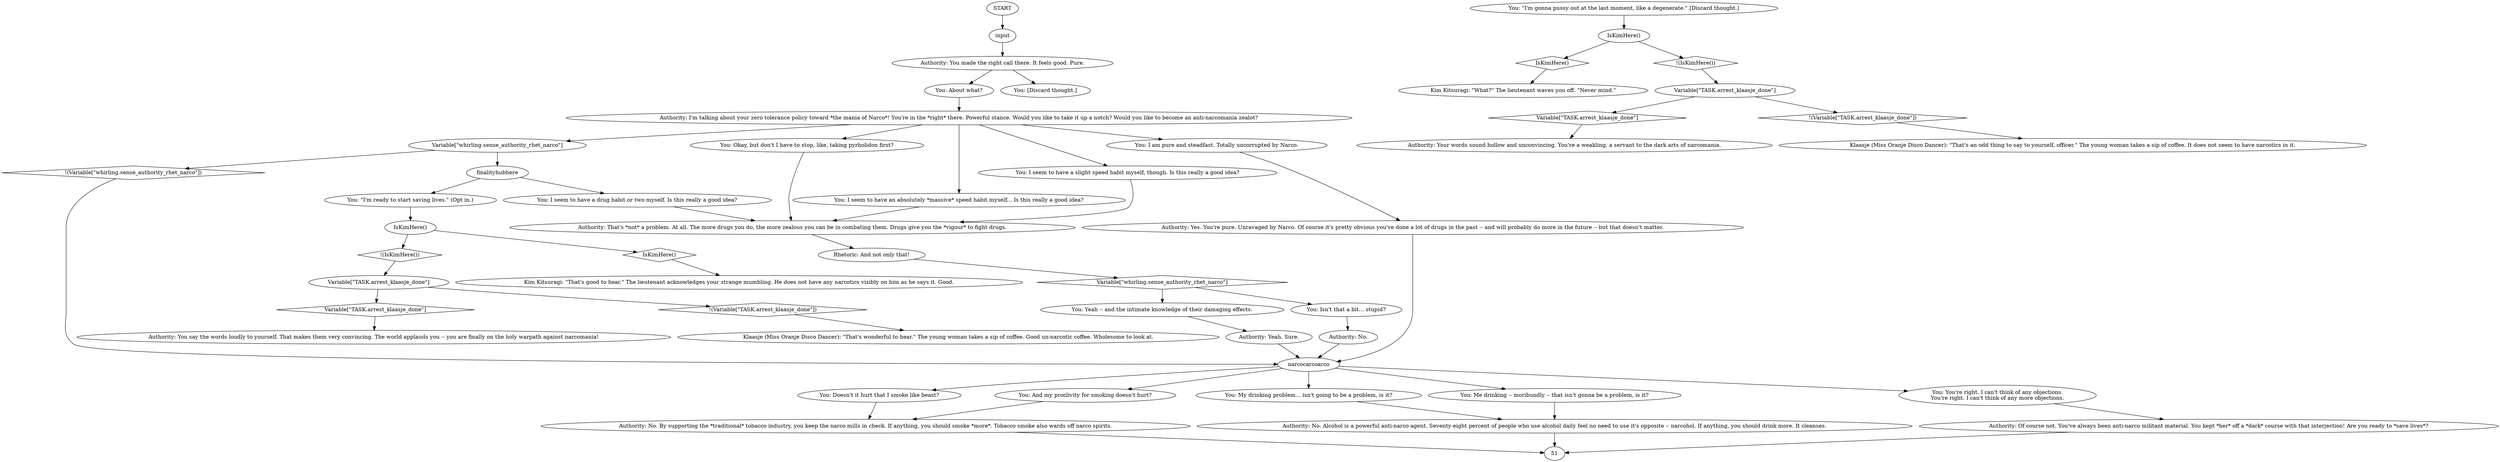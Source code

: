 # WHIRLING F3 ORB / narcomania afterthought
# narcomania afterthought
# ==================================================
digraph G {
	  0 [label="START"];
	  1 [label="input"];
	  2 [label="Authority: Of course not. You've always been anti-narco militant material. You kept *her* off a *dark* course with that interjection! Are you ready to *save lives*?"];
	  3 [label="Klaasje (Miss Oranje Disco Dancer): \"That's wonderful to hear.\" The young woman takes a sip of coffee. Good un-narcotic coffee. Wholesome to look at."];
	  4 [label="You: And my proclivity for smoking doesn't hurt?"];
	  5 [label="Authority: You made the right call there. It feels good. Pure."];
	  6 [label="Authority: That's *not* a problem. At all. The more drugs you do, the more zealous you can be in combating them. Drugs give you the *vigour* to fight drugs."];
	  7 [label="You: Doesn't it hurt that I smoke like beast?"];
	  8 [label="You: I seem to have an absolutely *massive* speed habit myself... Is this really a good idea?"];
	  9 [label="You: Isn't that a bit... stupid?"];
	  10 [label="Authority: No. By supporting the *traditional* tobacco industry, you keep the narco mills in check. If anything, you should smoke *more*. Tobacco smoke also wards off narco spirits."];
	  11 [label="Authority: No."];
	  12 [label="You: About what?"];
	  13 [label="You: I am pure and steadfast. Totally uncorrupted by Narco."];
	  14 [label="Kim Kitsuragi: \"What?\" The lieutenant waves you off. \"Never mind.\""];
	  15 [label="You: Yeah -- and the intimate knowledge of their damaging effects."];
	  16 [label="Authority: Your words sound hollow and unconvincing. You're a weakling, a servant to the dark arts of narcomania."];
	  17 [label="Authority: No. Alcohol is a powerful anti-narco agent. Seventy-eight percent of people who use alcohol daily feel no need to use it's opposite -- narcohol. If anything, you should drink more. It cleanses."];
	  18 [label="Kim Kitsuragi: \"That's good to hear.\" The lieutenant acknowledges your strange mumbling. He does not have any narcotics visibly on him as he says it. Good."];
	  19 [label="You: [Discard thought.]"];
	  20 [label="Authority: I'm talking about your zero tolerance policy toward *the mania of Narco*! You're in the *right* there. Powerful stance. Would you like to take it up a notch? Would you like to become an anti-narcomania zealot?"];
	  21 [label="Rhetoric: And not only that!"];
	  22 [label="narcocarcoarco"];
	  23 [label="You: Me drinking -- moribundly -- that isn't gonna be a problem, is it?"];
	  24 [label="IsKimHere()"];
	  25 [label="IsKimHere()", shape=diamond];
	  26 [label="!(IsKimHere())", shape=diamond];
	  27 [label="Klaasje (Miss Oranje Disco Dancer): \"That's an odd thing to say to yourself, officer.\" The young woman takes a sip of coffee. It does not seem to have narcotics in it."];
	  28 [label="Authority: Yeah. Sure."];
	  29 [label="You: \"I'm ready to start saving lives.\" (Opt in.)"];
	  30 [label="You: You're right. I can't think of any objections.\nYou're right. I can't think of any more objections."];
	  31 [label="IsKimHere()"];
	  32 [label="IsKimHere()", shape=diamond];
	  33 [label="!(IsKimHere())", shape=diamond];
	  34 [label="Authority: You say the words loudly to yourself. That makes them very convincing. The world applauds you -- you are finally on the holy warpath against narcomania!"];
	  35 [label="Authority: Yes. You're pure. Unravaged by Narco. Of course it's pretty obvious you've done a lot of drugs in the past -- and will probably do more in the future -- but that doesn't matter."];
	  36 [label="You: I seem to have a slight speed habit myself, though. Is this really a good idea?"];
	  37 [label="You: Okay, but don't I have to stop, like, taking pyrholidon first?"];
	  38 [label="You: My drinking problem... isn't going to be a problem, is it?"];
	  39 [label="Variable[\"TASK.arrest_klaasje_done\"]"];
	  40 [label="Variable[\"TASK.arrest_klaasje_done\"]", shape=diamond];
	  41 [label="!(Variable[\"TASK.arrest_klaasje_done\"])", shape=diamond];
	  42 [label="Variable[\"TASK.arrest_klaasje_done\"]"];
	  43 [label="Variable[\"TASK.arrest_klaasje_done\"]", shape=diamond];
	  44 [label="!(Variable[\"TASK.arrest_klaasje_done\"])", shape=diamond];
	  45 [label="You: \"I'm gonna pussy out at the last moment, like a degenerate.\" [Discard thought.]"];
	  46 [label="You: I seem to have a drug habit or two myself. Is this really a good idea?"];
	  47 [label="Variable[\"whirling.sense_authority_rhet_narco\"]"];
	  48 [label="Variable[\"whirling.sense_authority_rhet_narco\"]", shape=diamond];
	  49 [label="!(Variable[\"whirling.sense_authority_rhet_narco\"])", shape=diamond];
	  50 [label="finalityhubhere"];
	  0 -> 1
	  1 -> 5
	  2 -> 51
	  4 -> 10
	  5 -> 19
	  5 -> 12
	  6 -> 21
	  7 -> 10
	  8 -> 6
	  9 -> 11
	  10 -> 51
	  11 -> 22
	  12 -> 20
	  13 -> 35
	  15 -> 28
	  17 -> 51
	  20 -> 36
	  20 -> 37
	  20 -> 8
	  20 -> 13
	  20 -> 47
	  21 -> 48
	  22 -> 4
	  22 -> 38
	  22 -> 7
	  22 -> 23
	  22 -> 30
	  23 -> 17
	  24 -> 25
	  24 -> 26
	  25 -> 18
	  26 -> 42
	  28 -> 22
	  29 -> 24
	  30 -> 2
	  31 -> 32
	  31 -> 33
	  32 -> 14
	  33 -> 39
	  35 -> 22
	  36 -> 6
	  37 -> 6
	  38 -> 17
	  39 -> 40
	  39 -> 41
	  40 -> 16
	  41 -> 27
	  42 -> 43
	  42 -> 44
	  43 -> 34
	  44 -> 3
	  45 -> 31
	  46 -> 6
	  47 -> 49
	  47 -> 50
	  48 -> 9
	  48 -> 15
	  49 -> 22
	  50 -> 29
	  50 -> 46
}

